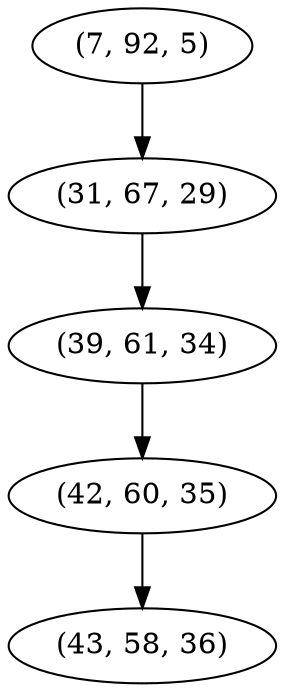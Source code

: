 digraph tree {
    "(7, 92, 5)";
    "(31, 67, 29)";
    "(39, 61, 34)";
    "(42, 60, 35)";
    "(43, 58, 36)";
    "(7, 92, 5)" -> "(31, 67, 29)";
    "(31, 67, 29)" -> "(39, 61, 34)";
    "(39, 61, 34)" -> "(42, 60, 35)";
    "(42, 60, 35)" -> "(43, 58, 36)";
}
